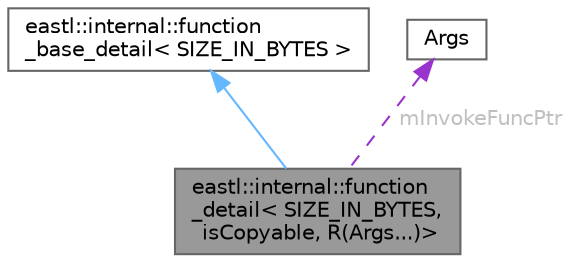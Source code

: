 digraph "eastl::internal::function_detail&lt; SIZE_IN_BYTES, isCopyable, R(Args...)&gt;"
{
 // LATEX_PDF_SIZE
  bgcolor="transparent";
  edge [fontname=Helvetica,fontsize=10,labelfontname=Helvetica,labelfontsize=10];
  node [fontname=Helvetica,fontsize=10,shape=box,height=0.2,width=0.4];
  Node1 [id="Node000001",label="eastl::internal::function\l_detail\< SIZE_IN_BYTES,\l isCopyable, R(Args...)\>",height=0.2,width=0.4,color="gray40", fillcolor="grey60", style="filled", fontcolor="black",tooltip=" "];
  Node2 -> Node1 [id="edge3_Node000001_Node000002",dir="back",color="steelblue1",style="solid",tooltip=" "];
  Node2 [id="Node000002",label="eastl::internal::function\l_base_detail\< SIZE_IN_BYTES \>",height=0.2,width=0.4,color="gray40", fillcolor="white", style="filled",URL="$classeastl_1_1internal_1_1function__base__detail.html",tooltip=" "];
  Node3 -> Node1 [id="edge4_Node000001_Node000003",dir="back",color="darkorchid3",style="dashed",tooltip=" ",label=" mInvokeFuncPtr",fontcolor="grey" ];
  Node3 [id="Node000003",label="Args",height=0.2,width=0.4,color="gray40", fillcolor="white", style="filled",tooltip=" "];
}
